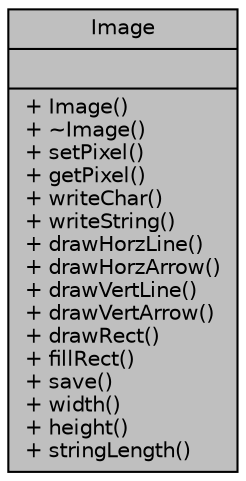 digraph "Image"
{
 // LATEX_PDF_SIZE
  edge [fontname="Helvetica",fontsize="10",labelfontname="Helvetica",labelfontsize="10"];
  node [fontname="Helvetica",fontsize="10",shape=record];
  Node1 [label="{Image\n||+ Image()\l+ ~Image()\l+ setPixel()\l+ getPixel()\l+ writeChar()\l+ writeString()\l+ drawHorzLine()\l+ drawHorzArrow()\l+ drawVertLine()\l+ drawVertArrow()\l+ drawRect()\l+ fillRect()\l+ save()\l+ width()\l+ height()\l+ stringLength()\l}",height=0.2,width=0.4,color="black", fillcolor="grey75", style="filled", fontcolor="black",tooltip=" "];
}
